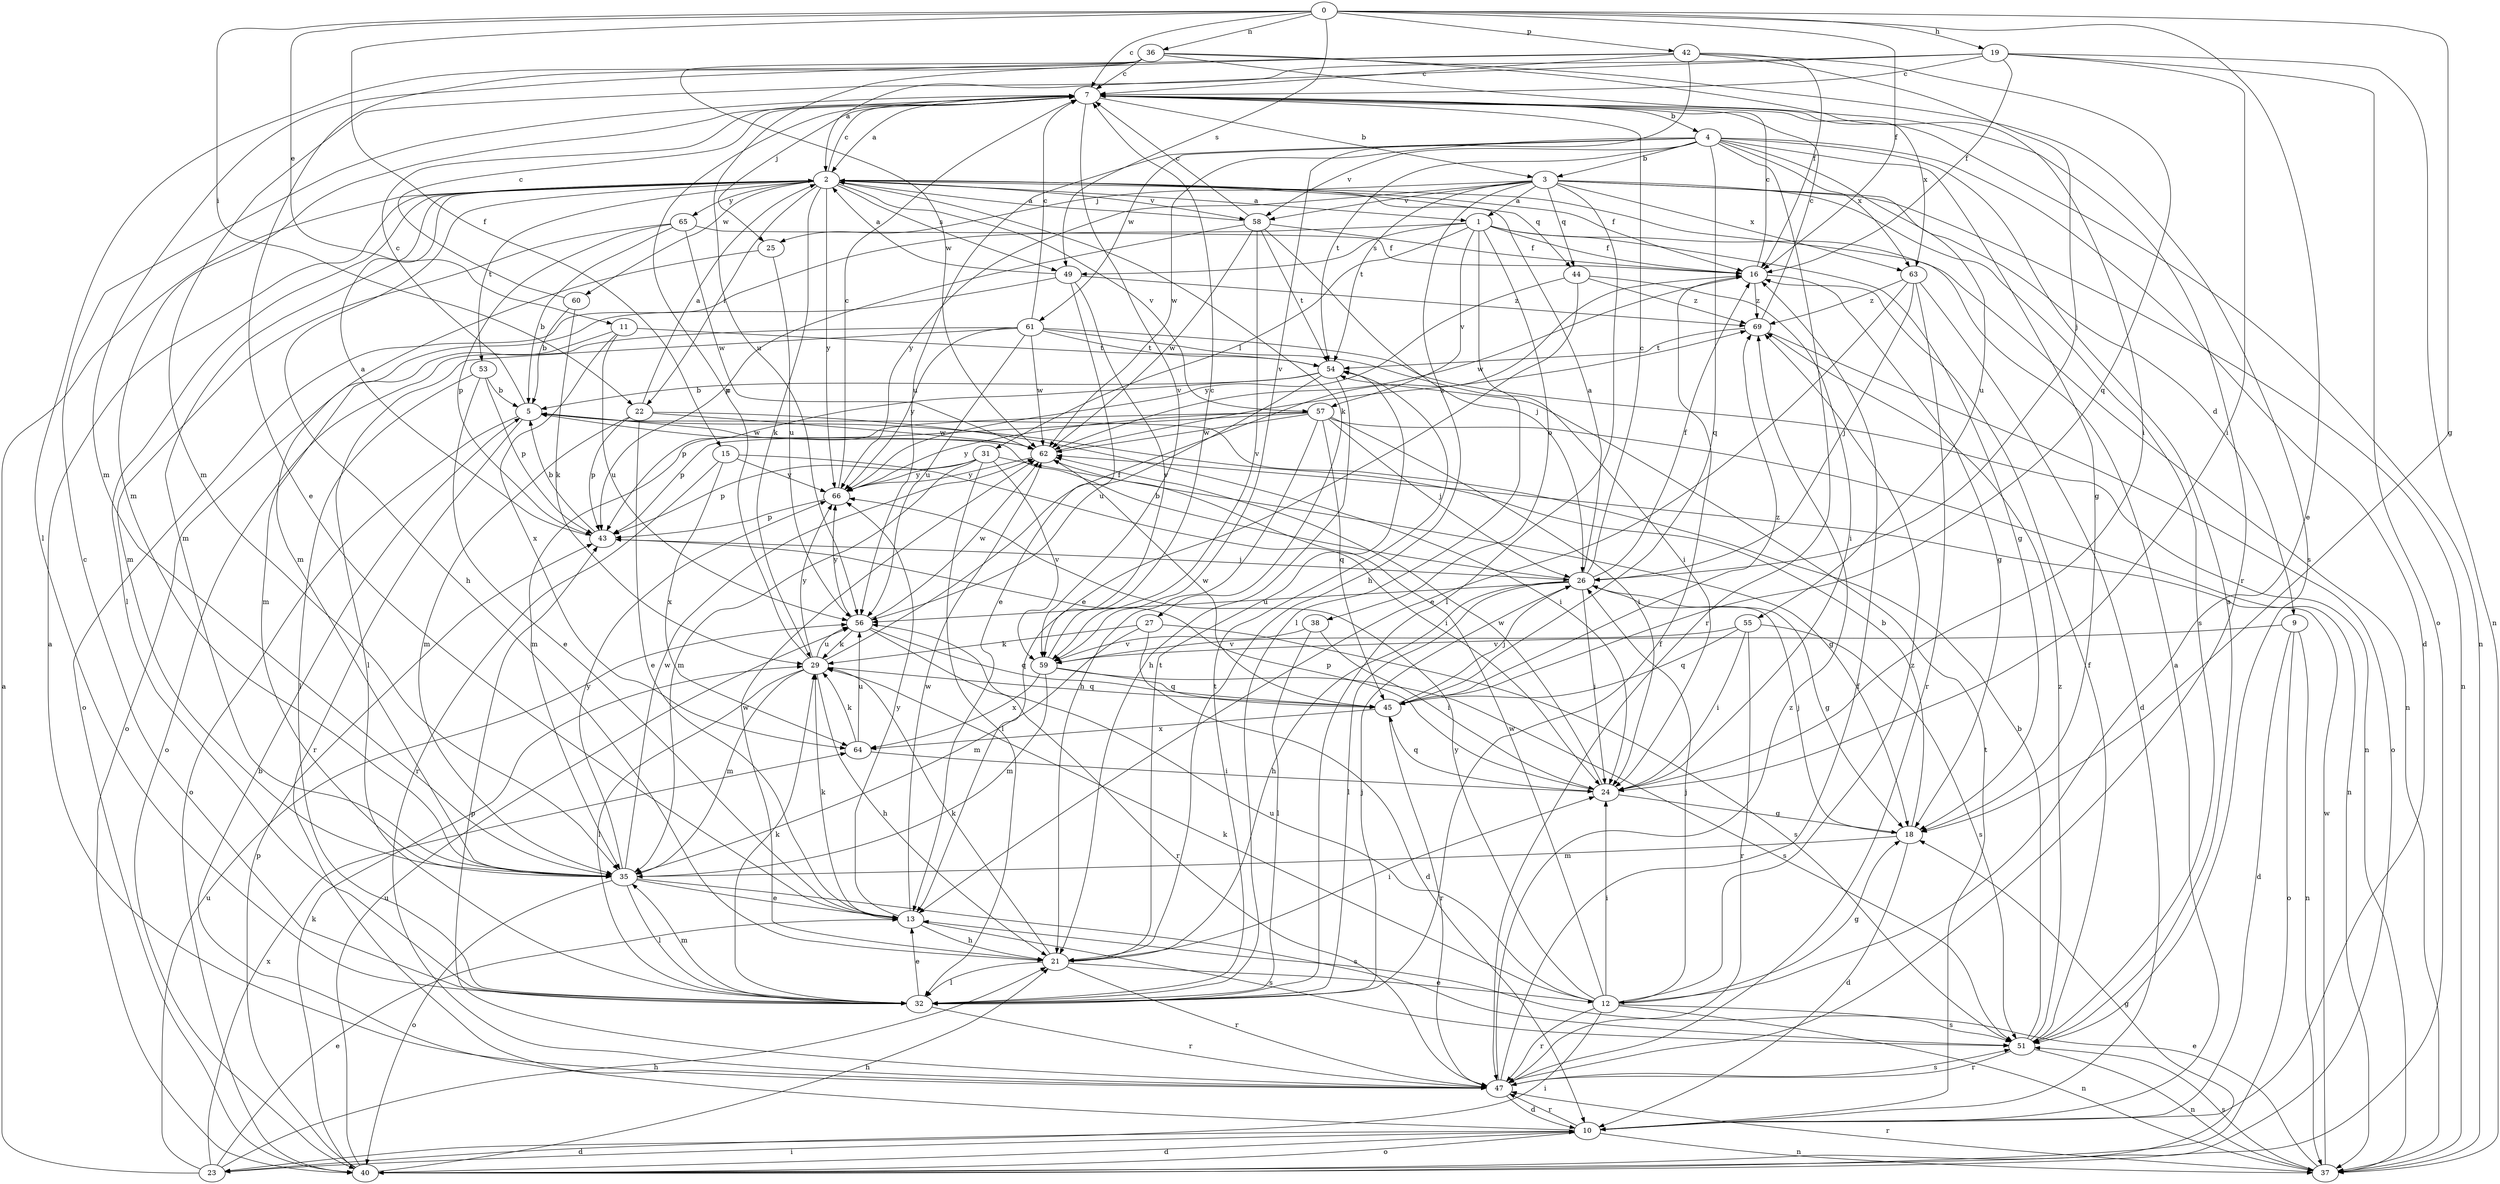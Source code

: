 strict digraph  {
0;
1;
2;
3;
4;
5;
7;
9;
10;
11;
12;
13;
15;
16;
18;
19;
21;
22;
23;
24;
25;
26;
27;
29;
31;
32;
35;
36;
37;
38;
40;
42;
43;
44;
45;
47;
49;
51;
53;
54;
55;
56;
57;
58;
59;
60;
61;
62;
63;
64;
65;
66;
69;
0 -> 7  [label=c];
0 -> 11  [label=e];
0 -> 12  [label=e];
0 -> 15  [label=f];
0 -> 16  [label=f];
0 -> 18  [label=g];
0 -> 19  [label=h];
0 -> 22  [label=i];
0 -> 36  [label=n];
0 -> 42  [label=p];
0 -> 49  [label=s];
1 -> 16  [label=f];
1 -> 18  [label=g];
1 -> 31  [label=l];
1 -> 32  [label=l];
1 -> 37  [label=n];
1 -> 38  [label=o];
1 -> 40  [label=o];
1 -> 49  [label=s];
1 -> 57  [label=v];
2 -> 1  [label=a];
2 -> 7  [label=c];
2 -> 16  [label=f];
2 -> 21  [label=h];
2 -> 22  [label=i];
2 -> 27  [label=k];
2 -> 29  [label=k];
2 -> 32  [label=l];
2 -> 35  [label=m];
2 -> 44  [label=q];
2 -> 49  [label=s];
2 -> 53  [label=t];
2 -> 57  [label=v];
2 -> 58  [label=v];
2 -> 60  [label=w];
2 -> 65  [label=y];
2 -> 66  [label=y];
3 -> 1  [label=a];
3 -> 9  [label=d];
3 -> 21  [label=h];
3 -> 25  [label=j];
3 -> 32  [label=l];
3 -> 37  [label=n];
3 -> 44  [label=q];
3 -> 51  [label=s];
3 -> 54  [label=t];
3 -> 58  [label=v];
3 -> 63  [label=x];
3 -> 66  [label=y];
4 -> 3  [label=b];
4 -> 10  [label=d];
4 -> 18  [label=g];
4 -> 45  [label=q];
4 -> 47  [label=r];
4 -> 51  [label=s];
4 -> 54  [label=t];
4 -> 55  [label=u];
4 -> 56  [label=u];
4 -> 58  [label=v];
4 -> 61  [label=w];
4 -> 62  [label=w];
4 -> 63  [label=x];
5 -> 7  [label=c];
5 -> 40  [label=o];
5 -> 47  [label=r];
5 -> 62  [label=w];
7 -> 2  [label=a];
7 -> 3  [label=b];
7 -> 4  [label=b];
7 -> 25  [label=j];
7 -> 35  [label=m];
7 -> 37  [label=n];
7 -> 59  [label=v];
7 -> 63  [label=x];
9 -> 10  [label=d];
9 -> 37  [label=n];
9 -> 40  [label=o];
9 -> 59  [label=v];
10 -> 2  [label=a];
10 -> 5  [label=b];
10 -> 23  [label=i];
10 -> 37  [label=n];
10 -> 40  [label=o];
10 -> 47  [label=r];
10 -> 54  [label=t];
11 -> 35  [label=m];
11 -> 54  [label=t];
11 -> 56  [label=u];
11 -> 64  [label=x];
12 -> 18  [label=g];
12 -> 23  [label=i];
12 -> 24  [label=i];
12 -> 26  [label=j];
12 -> 29  [label=k];
12 -> 37  [label=n];
12 -> 47  [label=r];
12 -> 51  [label=s];
12 -> 56  [label=u];
12 -> 62  [label=w];
12 -> 66  [label=y];
12 -> 69  [label=z];
13 -> 21  [label=h];
13 -> 29  [label=k];
13 -> 51  [label=s];
13 -> 62  [label=w];
13 -> 66  [label=y];
15 -> 24  [label=i];
15 -> 47  [label=r];
15 -> 64  [label=x];
15 -> 66  [label=y];
16 -> 7  [label=c];
16 -> 18  [label=g];
16 -> 62  [label=w];
16 -> 69  [label=z];
18 -> 5  [label=b];
18 -> 10  [label=d];
18 -> 26  [label=j];
18 -> 35  [label=m];
19 -> 2  [label=a];
19 -> 7  [label=c];
19 -> 16  [label=f];
19 -> 24  [label=i];
19 -> 35  [label=m];
19 -> 37  [label=n];
19 -> 40  [label=o];
21 -> 12  [label=e];
21 -> 24  [label=i];
21 -> 29  [label=k];
21 -> 32  [label=l];
21 -> 47  [label=r];
21 -> 54  [label=t];
21 -> 62  [label=w];
22 -> 2  [label=a];
22 -> 13  [label=e];
22 -> 24  [label=i];
22 -> 35  [label=m];
22 -> 43  [label=p];
22 -> 62  [label=w];
23 -> 2  [label=a];
23 -> 10  [label=d];
23 -> 13  [label=e];
23 -> 21  [label=h];
23 -> 56  [label=u];
23 -> 64  [label=x];
24 -> 18  [label=g];
24 -> 43  [label=p];
24 -> 45  [label=q];
24 -> 62  [label=w];
25 -> 35  [label=m];
25 -> 56  [label=u];
26 -> 2  [label=a];
26 -> 5  [label=b];
26 -> 7  [label=c];
26 -> 16  [label=f];
26 -> 18  [label=g];
26 -> 21  [label=h];
26 -> 24  [label=i];
26 -> 32  [label=l];
26 -> 56  [label=u];
27 -> 10  [label=d];
27 -> 29  [label=k];
27 -> 35  [label=m];
27 -> 51  [label=s];
29 -> 7  [label=c];
29 -> 16  [label=f];
29 -> 21  [label=h];
29 -> 32  [label=l];
29 -> 35  [label=m];
29 -> 45  [label=q];
29 -> 56  [label=u];
29 -> 66  [label=y];
31 -> 18  [label=g];
31 -> 32  [label=l];
31 -> 35  [label=m];
31 -> 43  [label=p];
31 -> 59  [label=v];
31 -> 66  [label=y];
32 -> 7  [label=c];
32 -> 13  [label=e];
32 -> 16  [label=f];
32 -> 26  [label=j];
32 -> 29  [label=k];
32 -> 35  [label=m];
32 -> 47  [label=r];
32 -> 54  [label=t];
35 -> 13  [label=e];
35 -> 32  [label=l];
35 -> 40  [label=o];
35 -> 51  [label=s];
35 -> 62  [label=w];
35 -> 66  [label=y];
36 -> 7  [label=c];
36 -> 13  [label=e];
36 -> 24  [label=i];
36 -> 32  [label=l];
36 -> 47  [label=r];
36 -> 51  [label=s];
36 -> 62  [label=w];
37 -> 13  [label=e];
37 -> 47  [label=r];
37 -> 51  [label=s];
37 -> 62  [label=w];
38 -> 24  [label=i];
38 -> 32  [label=l];
38 -> 59  [label=v];
40 -> 10  [label=d];
40 -> 18  [label=g];
40 -> 21  [label=h];
40 -> 29  [label=k];
40 -> 43  [label=p];
40 -> 56  [label=u];
42 -> 7  [label=c];
42 -> 16  [label=f];
42 -> 26  [label=j];
42 -> 35  [label=m];
42 -> 45  [label=q];
42 -> 56  [label=u];
42 -> 59  [label=v];
43 -> 2  [label=a];
43 -> 5  [label=b];
43 -> 26  [label=j];
44 -> 13  [label=e];
44 -> 24  [label=i];
44 -> 66  [label=y];
44 -> 69  [label=z];
45 -> 26  [label=j];
45 -> 47  [label=r];
45 -> 62  [label=w];
45 -> 64  [label=x];
45 -> 69  [label=z];
47 -> 2  [label=a];
47 -> 10  [label=d];
47 -> 16  [label=f];
47 -> 43  [label=p];
47 -> 51  [label=s];
47 -> 69  [label=z];
49 -> 2  [label=a];
49 -> 13  [label=e];
49 -> 40  [label=o];
49 -> 59  [label=v];
49 -> 69  [label=z];
51 -> 5  [label=b];
51 -> 16  [label=f];
51 -> 37  [label=n];
51 -> 47  [label=r];
51 -> 69  [label=z];
53 -> 5  [label=b];
53 -> 13  [label=e];
53 -> 32  [label=l];
53 -> 43  [label=p];
54 -> 5  [label=b];
54 -> 21  [label=h];
54 -> 43  [label=p];
54 -> 56  [label=u];
55 -> 24  [label=i];
55 -> 45  [label=q];
55 -> 47  [label=r];
55 -> 51  [label=s];
55 -> 59  [label=v];
56 -> 29  [label=k];
56 -> 45  [label=q];
56 -> 47  [label=r];
56 -> 62  [label=w];
56 -> 66  [label=y];
57 -> 21  [label=h];
57 -> 24  [label=i];
57 -> 26  [label=j];
57 -> 35  [label=m];
57 -> 37  [label=n];
57 -> 43  [label=p];
57 -> 45  [label=q];
57 -> 62  [label=w];
57 -> 66  [label=y];
58 -> 2  [label=a];
58 -> 7  [label=c];
58 -> 16  [label=f];
58 -> 26  [label=j];
58 -> 43  [label=p];
58 -> 54  [label=t];
58 -> 59  [label=v];
58 -> 62  [label=w];
59 -> 7  [label=c];
59 -> 35  [label=m];
59 -> 45  [label=q];
59 -> 51  [label=s];
59 -> 64  [label=x];
60 -> 5  [label=b];
60 -> 7  [label=c];
60 -> 29  [label=k];
61 -> 7  [label=c];
61 -> 24  [label=i];
61 -> 32  [label=l];
61 -> 37  [label=n];
61 -> 40  [label=o];
61 -> 54  [label=t];
61 -> 56  [label=u];
61 -> 62  [label=w];
61 -> 66  [label=y];
62 -> 66  [label=y];
62 -> 69  [label=z];
63 -> 10  [label=d];
63 -> 13  [label=e];
63 -> 26  [label=j];
63 -> 47  [label=r];
63 -> 69  [label=z];
64 -> 24  [label=i];
64 -> 29  [label=k];
64 -> 56  [label=u];
65 -> 5  [label=b];
65 -> 16  [label=f];
65 -> 35  [label=m];
65 -> 43  [label=p];
65 -> 62  [label=w];
66 -> 7  [label=c];
66 -> 43  [label=p];
69 -> 7  [label=c];
69 -> 40  [label=o];
69 -> 54  [label=t];
}

